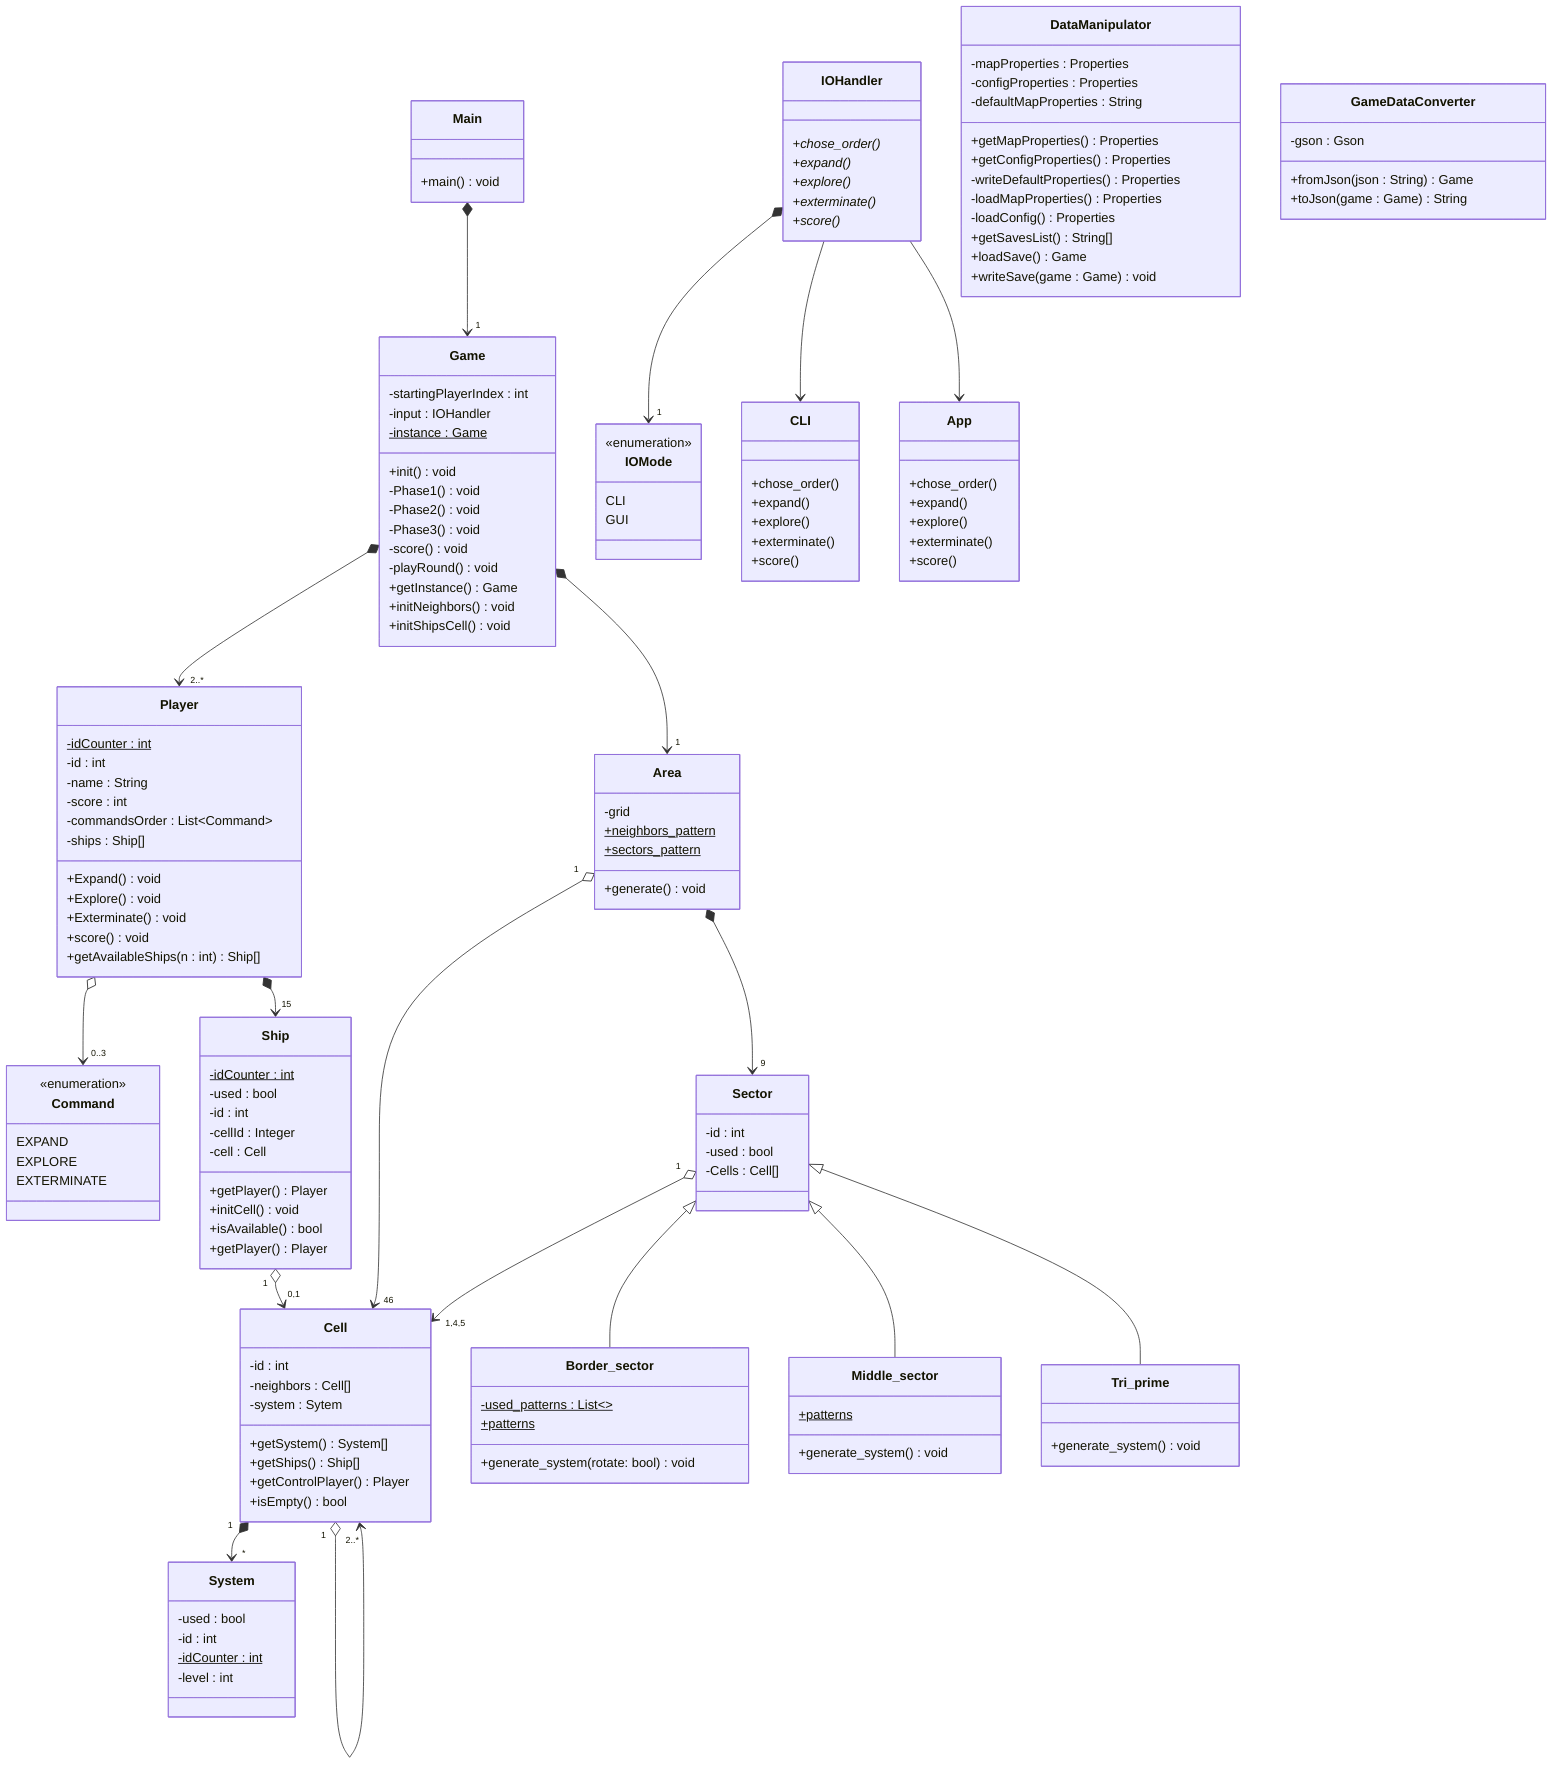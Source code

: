 classDiagram
    class Main {
        +main() void
    }

    class Game {
        -startingPlayerIndex : int
        -input : IOHandler
        -instance : Game$
        +init() void
        -Phase1() void
        -Phase2() void
        -Phase3() void
        -score() void
        -playRound() void
        +getInstance() Game
        +initNeighbors() void
        +initShipsCell() void
    }
    class Player {
        -idCounter : int$
        -id : int
        -name : String
        -score : int
        -commandsOrder : List~Command~
        -ships : Ship[]
        +Expand() void
        +Explore() void
        +Exterminate() void
        +score() void
        +getAvailableShips(n : int) Ship[]
    }
    class Command{
        <<enumeration>>
        EXPAND
        EXPLORE
        EXTERMINATE
    }
    Player o--> "0..3" Command
    class Area {
        -grid
        +neighbors_pattern$
        +sectors_pattern$
        +generate() void
    }
    class Sector {
        -id : int
        -used : bool
        -Cells : Cell[]
    }
    class Border_sector {
        -used_patterns : List~~$
        +patterns$
        +generate_system(rotate: bool) void
    }
    class Middle_sector {
        +patterns$
        +generate_system() void
        %% se rotate aléatoirement
    }
    class Tri_prime {
        +generate_system() void
    }
    class System {
        -used : bool
        -id : int
        -idCounter : int$
        -level : int
    }
    class Ship {
        -idCounter : int$
        -used : bool
        -id : int
        -cellId : Integer
        -cell : Cell
        +getPlayer() Player
        +initCell() void
        +isAvailable() bool
        +getPlayer() Player
    }
    class Cell {
        -id : int
        -neighbors : Cell[]
        -system : Sytem
        +getSystem() System[]
        +getShips() Ship[]
        +getControlPlayer() Player
        +isEmpty() bool
    }

    Game *--> "2..*" Player
    Game *--> "1" Area
    Main *--> "1" Game
    Area "1" o--> "46" Cell
    Sector "1" o--> "1,4,5" Cell
    Sector <|-- Border_sector
    Sector <|-- Middle_sector
    Sector <|-- Tri_prime
    Cell "1" *--> "*" System
    Player *--> "15" Ship
    Area *--> "9" Sector
    Ship "1" o--> "0,1" Cell
    Cell "1" o--> "2..*" Cell

    class IOHandler {
        +chose_order()*
        +expand()*
        +explore()*
        +exterminate()*
        +score()*
    }
    class IOMode {
        <<enumeration>>
        CLI
        GUI
    }
    IOHandler *--> "1" IOMode
    class CLI {
        +chose_order()
        +expand()
        +explore()
        +exterminate()
        +score()
    }
    class App {
        +chose_order()
        +expand()
        +explore()
        +exterminate()
        +score()
    }
    IOHandler --> CLI
    IOHandler --> App



    class DataManipulator {
        -mapProperties : Properties
        -configProperties : Properties
        +getMapProperties() Properties
        +getConfigProperties() Properties
        -defaultMapProperties : String
        -writeDefaultProperties() Properties
        -loadMapProperties() Properties
        -loadConfig() Properties
        +getSavesList() String[]
        +loadSave() Game
        +writeSave(game : Game) void
    }
    class GameDataConverter {
        +fromJson(json : String) Game
        +toJson(game : Game) String
        -gson : Gson
    }